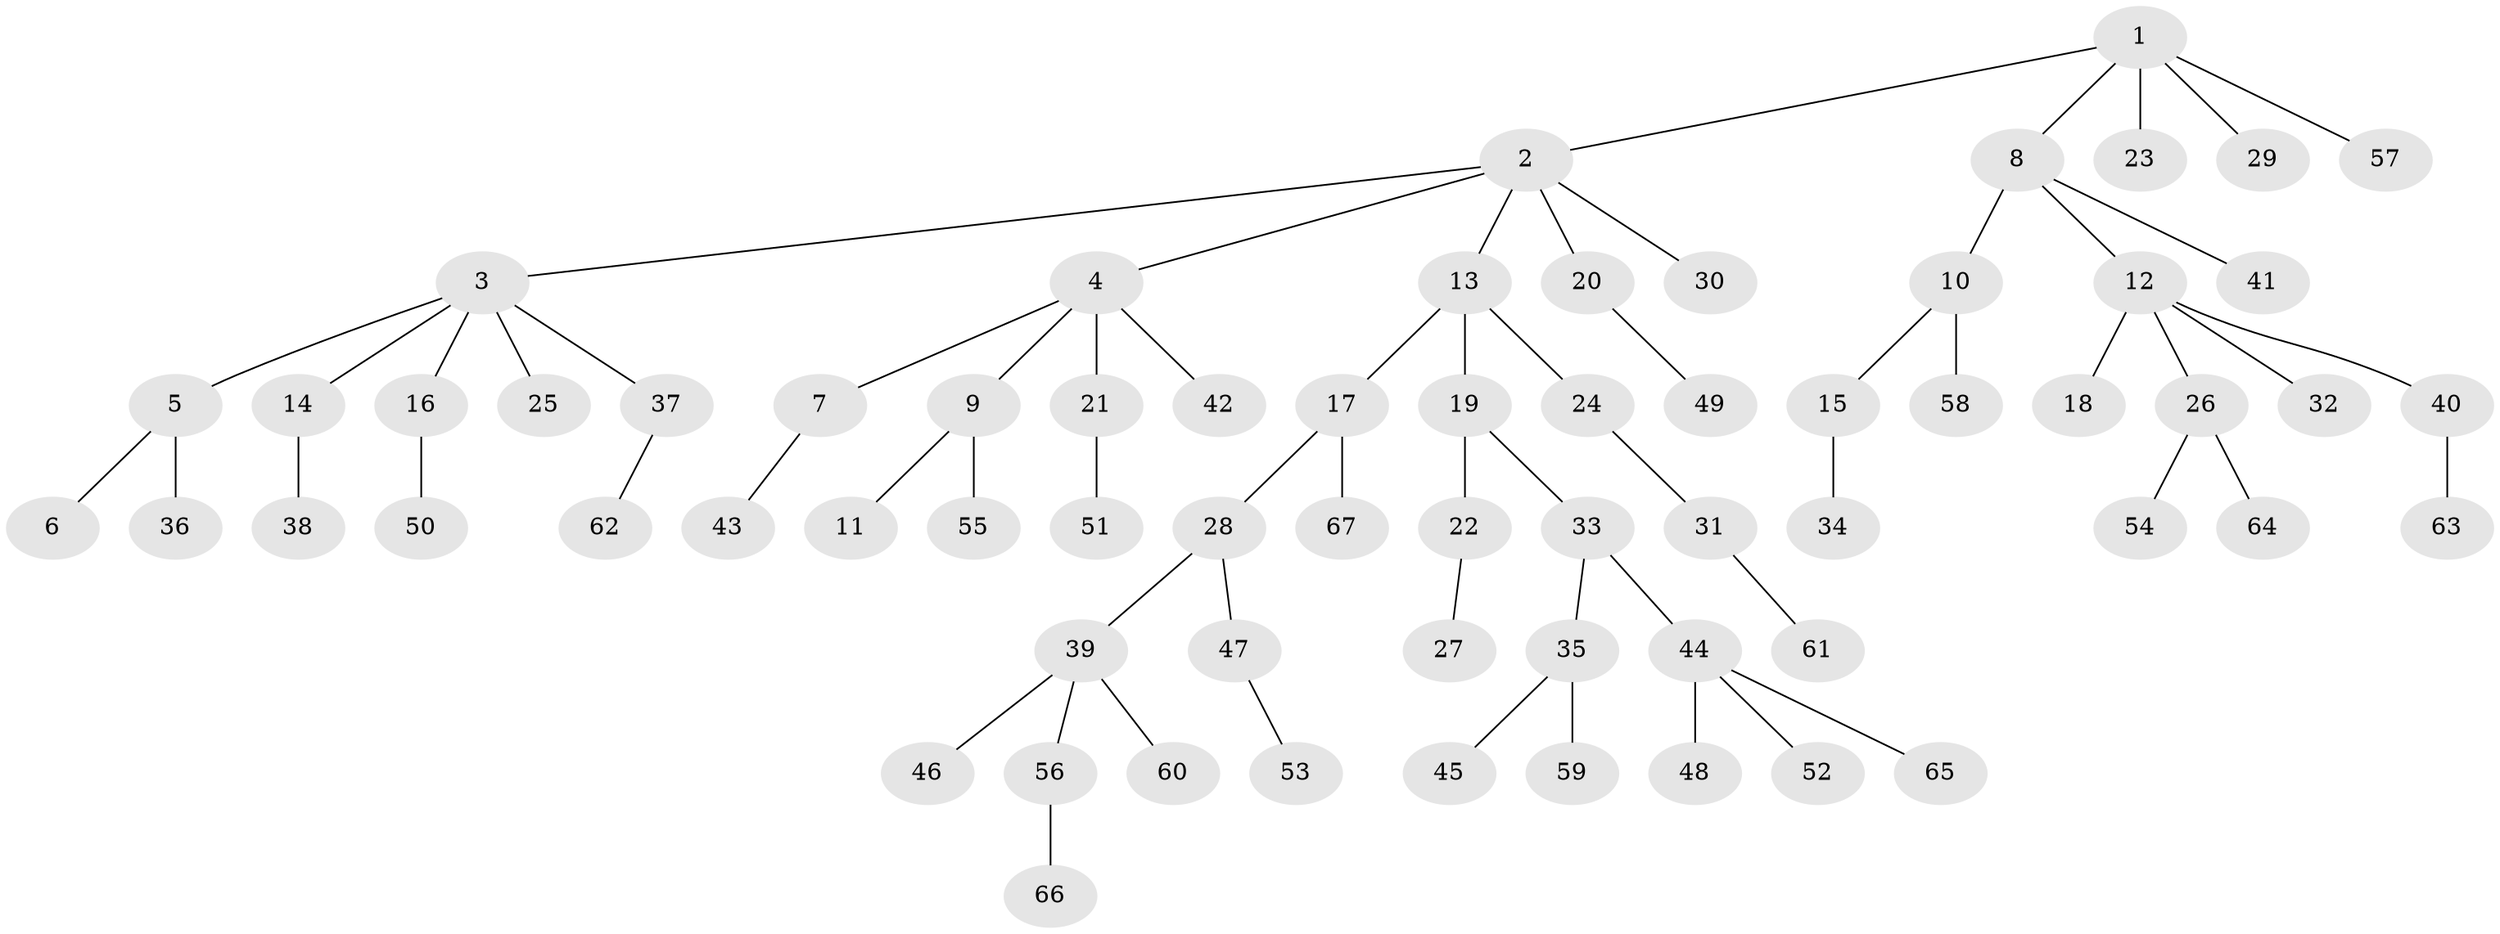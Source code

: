 // Generated by graph-tools (version 1.1) at 2025/15/03/09/25 04:15:40]
// undirected, 67 vertices, 66 edges
graph export_dot {
graph [start="1"]
  node [color=gray90,style=filled];
  1;
  2;
  3;
  4;
  5;
  6;
  7;
  8;
  9;
  10;
  11;
  12;
  13;
  14;
  15;
  16;
  17;
  18;
  19;
  20;
  21;
  22;
  23;
  24;
  25;
  26;
  27;
  28;
  29;
  30;
  31;
  32;
  33;
  34;
  35;
  36;
  37;
  38;
  39;
  40;
  41;
  42;
  43;
  44;
  45;
  46;
  47;
  48;
  49;
  50;
  51;
  52;
  53;
  54;
  55;
  56;
  57;
  58;
  59;
  60;
  61;
  62;
  63;
  64;
  65;
  66;
  67;
  1 -- 2;
  1 -- 8;
  1 -- 23;
  1 -- 29;
  1 -- 57;
  2 -- 3;
  2 -- 4;
  2 -- 13;
  2 -- 20;
  2 -- 30;
  3 -- 5;
  3 -- 14;
  3 -- 16;
  3 -- 25;
  3 -- 37;
  4 -- 7;
  4 -- 9;
  4 -- 21;
  4 -- 42;
  5 -- 6;
  5 -- 36;
  7 -- 43;
  8 -- 10;
  8 -- 12;
  8 -- 41;
  9 -- 11;
  9 -- 55;
  10 -- 15;
  10 -- 58;
  12 -- 18;
  12 -- 26;
  12 -- 32;
  12 -- 40;
  13 -- 17;
  13 -- 19;
  13 -- 24;
  14 -- 38;
  15 -- 34;
  16 -- 50;
  17 -- 28;
  17 -- 67;
  19 -- 22;
  19 -- 33;
  20 -- 49;
  21 -- 51;
  22 -- 27;
  24 -- 31;
  26 -- 54;
  26 -- 64;
  28 -- 39;
  28 -- 47;
  31 -- 61;
  33 -- 35;
  33 -- 44;
  35 -- 45;
  35 -- 59;
  37 -- 62;
  39 -- 46;
  39 -- 56;
  39 -- 60;
  40 -- 63;
  44 -- 48;
  44 -- 52;
  44 -- 65;
  47 -- 53;
  56 -- 66;
}
